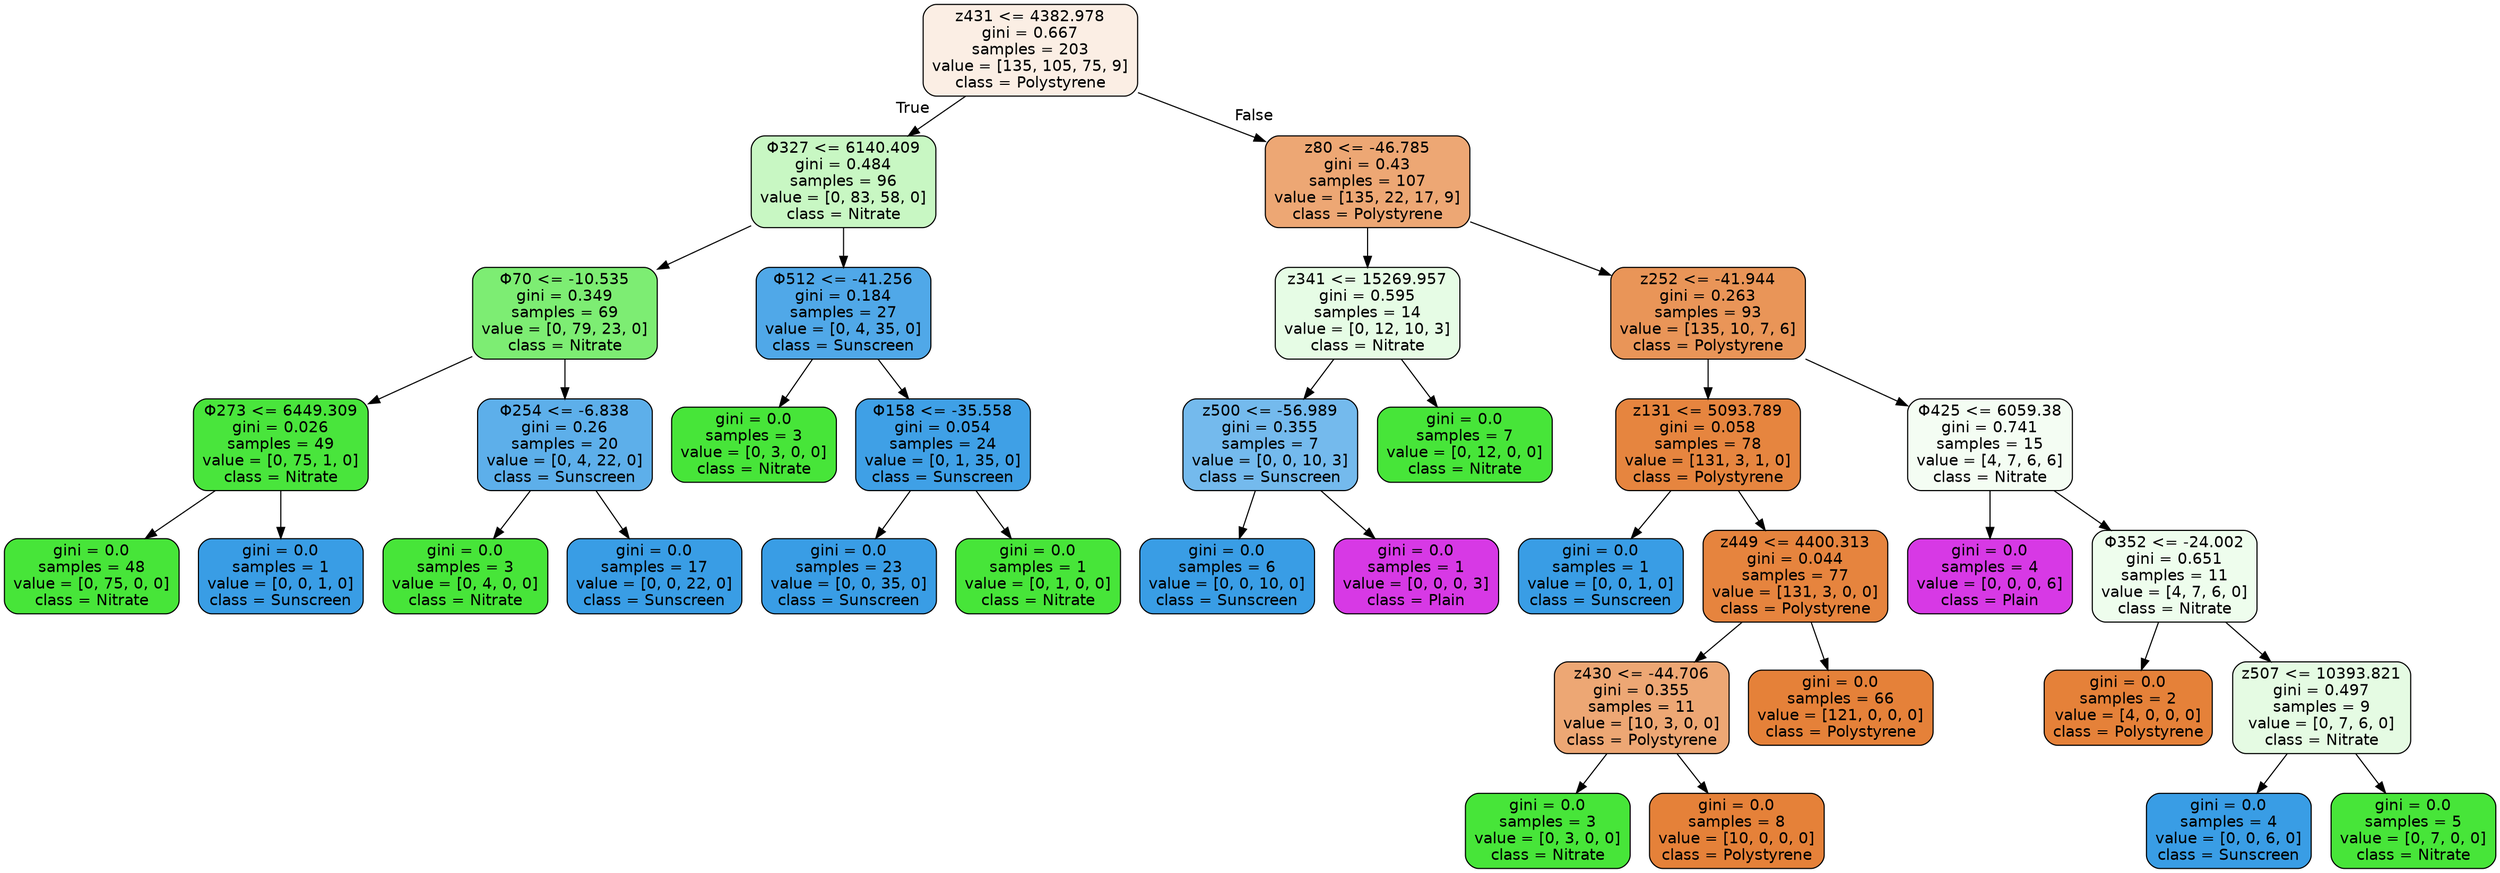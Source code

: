 digraph Tree {
node [shape=box, style="filled, rounded", color="black", fontname="helvetica"] ;
edge [fontname="helvetica"] ;
0 [label="z431 <= 4382.978\ngini = 0.667\nsamples = 203\nvalue = [135, 105, 75, 9]\nclass = Polystyrene", fillcolor="#fbeee4"] ;
1 [label="Φ327 <= 6140.409\ngini = 0.484\nsamples = 96\nvalue = [0, 83, 58, 0]\nclass = Nitrate", fillcolor="#c8f7c3"] ;
0 -> 1 [labeldistance=2.5, labelangle=45, headlabel="True"] ;
2 [label="Φ70 <= -10.535\ngini = 0.349\nsamples = 69\nvalue = [0, 79, 23, 0]\nclass = Nitrate", fillcolor="#7ded73"] ;
1 -> 2 ;
3 [label="Φ273 <= 6449.309\ngini = 0.026\nsamples = 49\nvalue = [0, 75, 1, 0]\nclass = Nitrate", fillcolor="#49e53c"] ;
2 -> 3 ;
4 [label="gini = 0.0\nsamples = 48\nvalue = [0, 75, 0, 0]\nclass = Nitrate", fillcolor="#47e539"] ;
3 -> 4 ;
5 [label="gini = 0.0\nsamples = 1\nvalue = [0, 0, 1, 0]\nclass = Sunscreen", fillcolor="#399de5"] ;
3 -> 5 ;
6 [label="Φ254 <= -6.838\ngini = 0.26\nsamples = 20\nvalue = [0, 4, 22, 0]\nclass = Sunscreen", fillcolor="#5dafea"] ;
2 -> 6 ;
7 [label="gini = 0.0\nsamples = 3\nvalue = [0, 4, 0, 0]\nclass = Nitrate", fillcolor="#47e539"] ;
6 -> 7 ;
8 [label="gini = 0.0\nsamples = 17\nvalue = [0, 0, 22, 0]\nclass = Sunscreen", fillcolor="#399de5"] ;
6 -> 8 ;
9 [label="Φ512 <= -41.256\ngini = 0.184\nsamples = 27\nvalue = [0, 4, 35, 0]\nclass = Sunscreen", fillcolor="#50a8e8"] ;
1 -> 9 ;
10 [label="gini = 0.0\nsamples = 3\nvalue = [0, 3, 0, 0]\nclass = Nitrate", fillcolor="#47e539"] ;
9 -> 10 ;
11 [label="Φ158 <= -35.558\ngini = 0.054\nsamples = 24\nvalue = [0, 1, 35, 0]\nclass = Sunscreen", fillcolor="#3fa0e6"] ;
9 -> 11 ;
12 [label="gini = 0.0\nsamples = 23\nvalue = [0, 0, 35, 0]\nclass = Sunscreen", fillcolor="#399de5"] ;
11 -> 12 ;
13 [label="gini = 0.0\nsamples = 1\nvalue = [0, 1, 0, 0]\nclass = Nitrate", fillcolor="#47e539"] ;
11 -> 13 ;
14 [label="z80 <= -46.785\ngini = 0.43\nsamples = 107\nvalue = [135, 22, 17, 9]\nclass = Polystyrene", fillcolor="#eda774"] ;
0 -> 14 [labeldistance=2.5, labelangle=-45, headlabel="False"] ;
15 [label="z341 <= 15269.957\ngini = 0.595\nsamples = 14\nvalue = [0, 12, 10, 3]\nclass = Nitrate", fillcolor="#e6fce5"] ;
14 -> 15 ;
16 [label="z500 <= -56.989\ngini = 0.355\nsamples = 7\nvalue = [0, 0, 10, 3]\nclass = Sunscreen", fillcolor="#74baed"] ;
15 -> 16 ;
17 [label="gini = 0.0\nsamples = 6\nvalue = [0, 0, 10, 0]\nclass = Sunscreen", fillcolor="#399de5"] ;
16 -> 17 ;
18 [label="gini = 0.0\nsamples = 1\nvalue = [0, 0, 0, 3]\nclass = Plain", fillcolor="#d739e5"] ;
16 -> 18 ;
19 [label="gini = 0.0\nsamples = 7\nvalue = [0, 12, 0, 0]\nclass = Nitrate", fillcolor="#47e539"] ;
15 -> 19 ;
20 [label="z252 <= -41.944\ngini = 0.263\nsamples = 93\nvalue = [135, 10, 7, 6]\nclass = Polystyrene", fillcolor="#e99558"] ;
14 -> 20 ;
21 [label="z131 <= 5093.789\ngini = 0.058\nsamples = 78\nvalue = [131, 3, 1, 0]\nclass = Polystyrene", fillcolor="#e6853f"] ;
20 -> 21 ;
22 [label="gini = 0.0\nsamples = 1\nvalue = [0, 0, 1, 0]\nclass = Sunscreen", fillcolor="#399de5"] ;
21 -> 22 ;
23 [label="z449 <= 4400.313\ngini = 0.044\nsamples = 77\nvalue = [131, 3, 0, 0]\nclass = Polystyrene", fillcolor="#e6843e"] ;
21 -> 23 ;
24 [label="z430 <= -44.706\ngini = 0.355\nsamples = 11\nvalue = [10, 3, 0, 0]\nclass = Polystyrene", fillcolor="#eda774"] ;
23 -> 24 ;
25 [label="gini = 0.0\nsamples = 3\nvalue = [0, 3, 0, 0]\nclass = Nitrate", fillcolor="#47e539"] ;
24 -> 25 ;
26 [label="gini = 0.0\nsamples = 8\nvalue = [10, 0, 0, 0]\nclass = Polystyrene", fillcolor="#e58139"] ;
24 -> 26 ;
27 [label="gini = 0.0\nsamples = 66\nvalue = [121, 0, 0, 0]\nclass = Polystyrene", fillcolor="#e58139"] ;
23 -> 27 ;
28 [label="Φ425 <= 6059.38\ngini = 0.741\nsamples = 15\nvalue = [4, 7, 6, 6]\nclass = Nitrate", fillcolor="#f4fdf3"] ;
20 -> 28 ;
29 [label="gini = 0.0\nsamples = 4\nvalue = [0, 0, 0, 6]\nclass = Plain", fillcolor="#d739e5"] ;
28 -> 29 ;
30 [label="Φ352 <= -24.002\ngini = 0.651\nsamples = 11\nvalue = [4, 7, 6, 0]\nclass = Nitrate", fillcolor="#eefded"] ;
28 -> 30 ;
31 [label="gini = 0.0\nsamples = 2\nvalue = [4, 0, 0, 0]\nclass = Polystyrene", fillcolor="#e58139"] ;
30 -> 31 ;
32 [label="z507 <= 10393.821\ngini = 0.497\nsamples = 9\nvalue = [0, 7, 6, 0]\nclass = Nitrate", fillcolor="#e5fbe3"] ;
30 -> 32 ;
33 [label="gini = 0.0\nsamples = 4\nvalue = [0, 0, 6, 0]\nclass = Sunscreen", fillcolor="#399de5"] ;
32 -> 33 ;
34 [label="gini = 0.0\nsamples = 5\nvalue = [0, 7, 0, 0]\nclass = Nitrate", fillcolor="#47e539"] ;
32 -> 34 ;
}